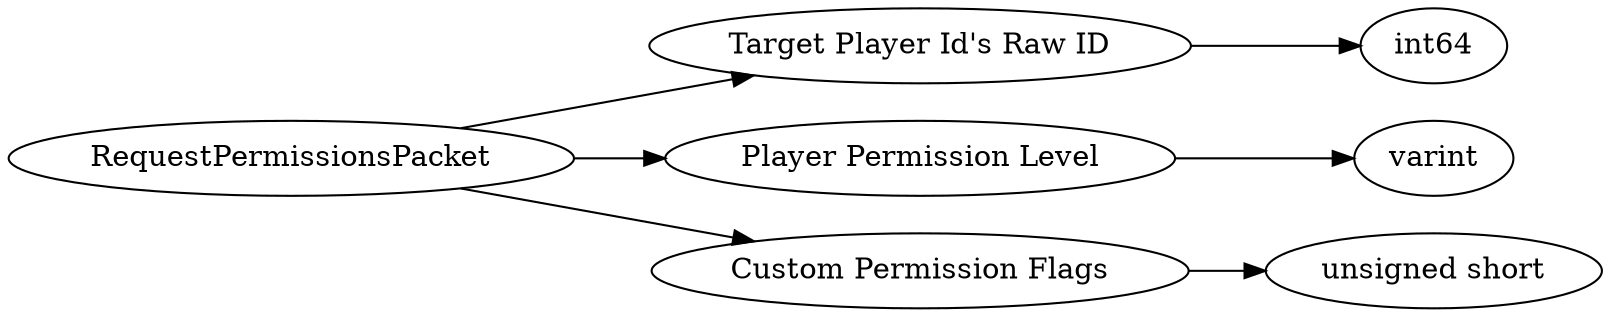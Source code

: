 digraph "RequestPermissionsPacket" {
rankdir = LR
0
0 -> 1
1 -> 2
0 -> 3
3 -> 4
0 -> 5
5 -> 6

0 [label="RequestPermissionsPacket",comment="name: \"RequestPermissionsPacket\", typeName: \"\", id: 0, branchId: 185, recurseId: -1, attributes: 0, notes: \"\""];
1 [label="Target Player Id's Raw ID",comment="name: \"Target Player Id's Raw ID\", typeName: \"\", id: 1, branchId: 0, recurseId: -1, attributes: 0, notes: \"mTargetPlayerId is a ActorUniqueID\""];
2 [label="int64",comment="name: \"int64\", typeName: \"\", id: 2, branchId: 0, recurseId: -1, attributes: 512, notes: \"\""];
3 [label="Player Permission Level",comment="name: \"Player Permission Level\", typeName: \"\", id: 3, branchId: 0, recurseId: -1, attributes: 0, notes: \"\""];
4 [label="varint",comment="name: \"varint\", typeName: \"\", id: 4, branchId: 0, recurseId: -1, attributes: 512, notes: \"\""];
5 [label="Custom Permission Flags",comment="name: \"Custom Permission Flags\", typeName: \"\", id: 5, branchId: 0, recurseId: -1, attributes: 0, notes: \"\""];
6 [label="unsigned short",comment="name: \"unsigned short\", typeName: \"\", id: 6, branchId: 0, recurseId: -1, attributes: 512, notes: \"\""];
{ rank = max;2;4;6}

}
